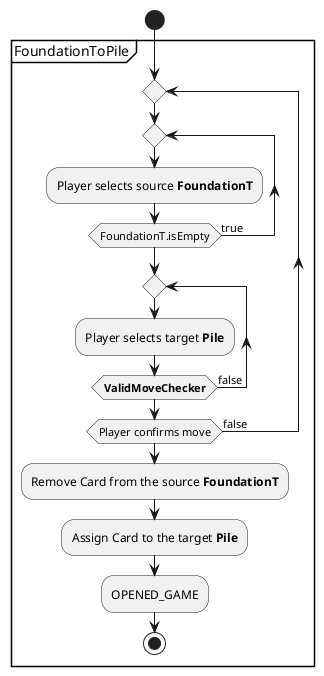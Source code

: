 @startuml
'https://plantuml.com/activity-diagram-beta

start

partition FoundationToPile {

repeat
   repeat
      :Player selects source **FoundationT**;
   repeat while (FoundationT.isEmpty) is (true)

   repeat
      :Player selects target **Pile**;
   repeat while (**ValidMoveChecker**) is (false)
repeat while (Player confirms move) is (false)

:Remove Card from the source **FoundationT**;
:Assign Card to the target **Pile**;
:OPENED_GAME;

stop

@enduml
